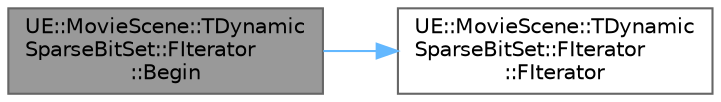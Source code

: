 digraph "UE::MovieScene::TDynamicSparseBitSet::FIterator::Begin"
{
 // INTERACTIVE_SVG=YES
 // LATEX_PDF_SIZE
  bgcolor="transparent";
  edge [fontname=Helvetica,fontsize=10,labelfontname=Helvetica,labelfontsize=10];
  node [fontname=Helvetica,fontsize=10,shape=box,height=0.2,width=0.4];
  rankdir="LR";
  Node1 [id="Node000001",label="UE::MovieScene::TDynamic\lSparseBitSet::FIterator\l::Begin",height=0.2,width=0.4,color="gray40", fillcolor="grey60", style="filled", fontcolor="black",tooltip=" "];
  Node1 -> Node2 [id="edge1_Node000001_Node000002",color="steelblue1",style="solid",tooltip=" "];
  Node2 [id="Node000002",label="UE::MovieScene::TDynamic\lSparseBitSet::FIterator\l::FIterator",height=0.2,width=0.4,color="grey40", fillcolor="white", style="filled",URL="$d3/dd1/structUE_1_1MovieScene_1_1TDynamicSparseBitSet_1_1FIterator.html#af7d64106afb25e70d77a91a2bd438b57",tooltip=" "];
}
